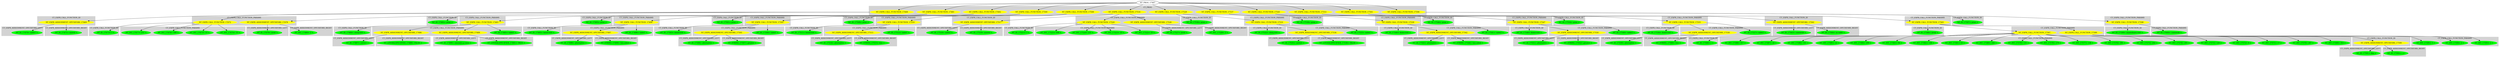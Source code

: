 digraph {

subgraph cluster0 {
 node [style=filled,color=white];
 style=filled;
 color=lightgrey;
 label = "CT_PROG";

"NT_EXPR_CALL_FUNCTION_17468"
 [fillcolor = yellow]
"NT_EXPR_CALL_FUNCTION_17481"
 [fillcolor = yellow]
"NT_EXPR_CALL_FUNCTION_17492"
 [fillcolor = yellow]
"NT_EXPR_CALL_FUNCTION_17500"
 [fillcolor = yellow]
"NT_EXPR_CALL_FUNCTION_17508"
 [fillcolor = yellow]
"NT_EXPR_CALL_FUNCTION_17516"
 [fillcolor = yellow]
"NT_EXPR_CALL_FUNCTION_17529"
 [fillcolor = yellow]
"NT_EXPR_CALL_FUNCTION_17537"
 [fillcolor = yellow]
"NT_EXPR_CALL_FUNCTION_17545"
 [fillcolor = yellow]
"NT_EXPR_CALL_FUNCTION_17553"
 [fillcolor = yellow]
"NT_EXPR_CALL_FUNCTION_17561"
 [fillcolor = yellow]
"NT_EXPR_CALL_FUNCTION_17596"
 [fillcolor = yellow]
}
"NT_PROG_17467"->"NT_EXPR_CALL_FUNCTION_17468"
subgraph cluster1 {
 node [style=filled,color=white];
 style=filled;
 color=lightgrey;
 label = "CT_EXPR_CALL_FUNCTION_ID";

"NT_EXPR_ASSIGNMENT_OPETATORS_17469"
 [fillcolor = yellow]
}
subgraph cluster2 {
 node [style=filled,color=white];
 style=filled;
 color=lightgrey;
 label = "CT_EXPR_CALL_FUNCTION_PARAMS";

"NT_EXPR_CALL_FUNCTION_17472"
 [fillcolor = yellow]
"NT_EXPR_ASSIGNMENT_OPETATORS_17478"
 [fillcolor = yellow]
}
"NT_EXPR_CALL_FUNCTION_17468"->"NT_EXPR_ASSIGNMENT_OPETATORS_17469"
subgraph cluster3 {
 node [style=filled,color=white];
 style=filled;
 color=lightgrey;
 label = "CT_EXPR_ASSIGNMENT_OPETATORS_LEFT";

"NT_ID_17470< table1 >"
 [fillcolor = green]
}
subgraph cluster4 {
 node [style=filled,color=white];
 style=filled;
 color=lightgrey;
 label = "CT_EXPR_ASSIGNMENT_OPETATORS_RIGHT";

"NT_ID_17471< matrix >"
 [fillcolor = green]
}
"NT_EXPR_ASSIGNMENT_OPETATORS_17469"->"NT_ID_17470< table1 >"
"NT_EXPR_ASSIGNMENT_OPETATORS_17469"->"NT_ID_17471< matrix >"
"NT_EXPR_CALL_FUNCTION_17468"->"NT_EXPR_CALL_FUNCTION_17472"
subgraph cluster5 {
 node [style=filled,color=white];
 style=filled;
 color=lightgrey;
 label = "CT_EXPR_CALL_FUNCTION_ID";

"NT_ID_17473< c >"
 [fillcolor = green]
}
subgraph cluster6 {
 node [style=filled,color=white];
 style=filled;
 color=lightgrey;
 label = "CT_EXPR_CALL_FUNCTION_PARAMS";

"NT_INT_17474< 33 >"
 [fillcolor = green]
"NT_INT_17475< 33 >"
 [fillcolor = green]
"NT_INT_17476< 508 >"
 [fillcolor = green]
"NT_INT_17477< 251 >"
 [fillcolor = green]
}
"NT_EXPR_CALL_FUNCTION_17472"->"NT_ID_17473< c >"
"NT_EXPR_CALL_FUNCTION_17472"->"NT_INT_17474< 33 >"
"NT_EXPR_CALL_FUNCTION_17472"->"NT_INT_17475< 33 >"
"NT_EXPR_CALL_FUNCTION_17472"->"NT_INT_17476< 508 >"
"NT_EXPR_CALL_FUNCTION_17472"->"NT_INT_17477< 251 >"
"NT_EXPR_CALL_FUNCTION_17468"->"NT_EXPR_ASSIGNMENT_OPETATORS_17478"
subgraph cluster7 {
 node [style=filled,color=white];
 style=filled;
 color=lightgrey;
 label = "CT_EXPR_ASSIGNMENT_OPETATORS_LEFT";

"NT_ID_17479< nrow >"
 [fillcolor = green]
}
subgraph cluster8 {
 node [style=filled,color=white];
 style=filled;
 color=lightgrey;
 label = "CT_EXPR_ASSIGNMENT_OPETATORS_RIGHT";

"NT_INT_17480< 2 >"
 [fillcolor = green]
}
"NT_EXPR_ASSIGNMENT_OPETATORS_17478"->"NT_ID_17479< nrow >"
"NT_EXPR_ASSIGNMENT_OPETATORS_17478"->"NT_INT_17480< 2 >"
"NT_PROG_17467"->"NT_EXPR_CALL_FUNCTION_17481"
subgraph cluster9 {
 node [style=filled,color=white];
 style=filled;
 color=lightgrey;
 label = "CT_EXPR_CALL_FUNCTION_ID";

"NT_ID_17482< print >"
 [fillcolor = green]
}
subgraph cluster10 {
 node [style=filled,color=white];
 style=filled;
 color=lightgrey;
 label = "CT_EXPR_CALL_FUNCTION_PARAMS";

"NT_EXPR_CALL_FUNCTION_17483"
 [fillcolor = yellow]
}
"NT_EXPR_CALL_FUNCTION_17481"->"NT_ID_17482< print >"
"NT_EXPR_CALL_FUNCTION_17481"->"NT_EXPR_CALL_FUNCTION_17483"
subgraph cluster11 {
 node [style=filled,color=white];
 style=filled;
 color=lightgrey;
 label = "CT_EXPR_CALL_FUNCTION_ID";

"NT_ID_17484< chisq.test >"
 [fillcolor = green]
}
subgraph cluster12 {
 node [style=filled,color=white];
 style=filled;
 color=lightgrey;
 label = "CT_EXPR_CALL_FUNCTION_PARAMS";

"NT_ID_17485< table1 >"
 [fillcolor = green]
"NT_EXPR_ASSIGNMENT_OPETATORS_17486"
 [fillcolor = yellow]
"NT_EXPR_ASSIGNMENT_OPETATORS_17489"
 [fillcolor = yellow]
}
"NT_EXPR_CALL_FUNCTION_17483"->"NT_ID_17484< chisq.test >"
"NT_EXPR_CALL_FUNCTION_17483"->"NT_ID_17485< table1 >"
"NT_EXPR_CALL_FUNCTION_17483"->"NT_EXPR_ASSIGNMENT_OPETATORS_17486"
subgraph cluster13 {
 node [style=filled,color=white];
 style=filled;
 color=lightgrey;
 label = "CT_EXPR_ASSIGNMENT_OPETATORS_LEFT";

"NT_ID_17487< correct >"
 [fillcolor = green]
}
subgraph cluster14 {
 node [style=filled,color=white];
 style=filled;
 color=lightgrey;
 label = "CT_EXPR_ASSIGNMENT_OPETATORS_RIGHT";

"NT_LITERALSPECIFIER_17488< FALSE >"
 [fillcolor = green]
}
"NT_EXPR_ASSIGNMENT_OPETATORS_17486"->"NT_ID_17487< correct >"
"NT_EXPR_ASSIGNMENT_OPETATORS_17486"->"NT_LITERALSPECIFIER_17488< FALSE >"
"NT_EXPR_CALL_FUNCTION_17483"->"NT_EXPR_ASSIGNMENT_OPETATORS_17489"
subgraph cluster15 {
 node [style=filled,color=white];
 style=filled;
 color=lightgrey;
 label = "CT_EXPR_ASSIGNMENT_OPETATORS_LEFT";

"NT_ID_17490< simulate.p.value >"
 [fillcolor = green]
}
subgraph cluster16 {
 node [style=filled,color=white];
 style=filled;
 color=lightgrey;
 label = "CT_EXPR_ASSIGNMENT_OPETATORS_RIGHT";

"NT_LITERALSPECIFIER_17491< TRUE >"
 [fillcolor = green]
}
"NT_EXPR_ASSIGNMENT_OPETATORS_17489"->"NT_ID_17490< simulate.p.value >"
"NT_EXPR_ASSIGNMENT_OPETATORS_17489"->"NT_LITERALSPECIFIER_17491< TRUE >"
"NT_PROG_17467"->"NT_EXPR_CALL_FUNCTION_17492"
subgraph cluster17 {
 node [style=filled,color=white];
 style=filled;
 color=lightgrey;
 label = "CT_EXPR_CALL_FUNCTION_ID";

"NT_ID_17493< print >"
 [fillcolor = green]
}
subgraph cluster18 {
 node [style=filled,color=white];
 style=filled;
 color=lightgrey;
 label = "CT_EXPR_CALL_FUNCTION_PARAMS";

"NT_EXPR_CALL_FUNCTION_17494"
 [fillcolor = yellow]
}
"NT_EXPR_CALL_FUNCTION_17492"->"NT_ID_17493< print >"
"NT_EXPR_CALL_FUNCTION_17492"->"NT_EXPR_CALL_FUNCTION_17494"
subgraph cluster19 {
 node [style=filled,color=white];
 style=filled;
 color=lightgrey;
 label = "CT_EXPR_CALL_FUNCTION_ID";

"NT_ID_17495< fisher.test >"
 [fillcolor = green]
}
subgraph cluster20 {
 node [style=filled,color=white];
 style=filled;
 color=lightgrey;
 label = "CT_EXPR_CALL_FUNCTION_PARAMS";

"NT_ID_17496< table1 >"
 [fillcolor = green]
"NT_EXPR_ASSIGNMENT_OPETATORS_17497"
 [fillcolor = yellow]
}
"NT_EXPR_CALL_FUNCTION_17494"->"NT_ID_17495< fisher.test >"
"NT_EXPR_CALL_FUNCTION_17494"->"NT_ID_17496< table1 >"
"NT_EXPR_CALL_FUNCTION_17494"->"NT_EXPR_ASSIGNMENT_OPETATORS_17497"
subgraph cluster21 {
 node [style=filled,color=white];
 style=filled;
 color=lightgrey;
 label = "CT_EXPR_ASSIGNMENT_OPETATORS_LEFT";

"NT_ID_17498< alternative >"
 [fillcolor = green]
}
subgraph cluster22 {
 node [style=filled,color=white];
 style=filled;
 color=lightgrey;
 label = "CT_EXPR_ASSIGNMENT_OPETATORS_RIGHT";

"NT_STRING_17499< two.sided >"
 [fillcolor = green]
}
"NT_EXPR_ASSIGNMENT_OPETATORS_17497"->"NT_ID_17498< alternative >"
"NT_EXPR_ASSIGNMENT_OPETATORS_17497"->"NT_STRING_17499< two.sided >"
"NT_PROG_17467"->"NT_EXPR_CALL_FUNCTION_17500"
subgraph cluster23 {
 node [style=filled,color=white];
 style=filled;
 color=lightgrey;
 label = "CT_EXPR_CALL_FUNCTION_ID";

"NT_ID_17501< print >"
 [fillcolor = green]
}
subgraph cluster24 {
 node [style=filled,color=white];
 style=filled;
 color=lightgrey;
 label = "CT_EXPR_CALL_FUNCTION_PARAMS";

"NT_EXPR_CALL_FUNCTION_17502"
 [fillcolor = yellow]
}
"NT_EXPR_CALL_FUNCTION_17500"->"NT_ID_17501< print >"
"NT_EXPR_CALL_FUNCTION_17500"->"NT_EXPR_CALL_FUNCTION_17502"
subgraph cluster25 {
 node [style=filled,color=white];
 style=filled;
 color=lightgrey;
 label = "CT_EXPR_CALL_FUNCTION_ID";

"NT_ID_17503< fisher.test >"
 [fillcolor = green]
}
subgraph cluster26 {
 node [style=filled,color=white];
 style=filled;
 color=lightgrey;
 label = "CT_EXPR_CALL_FUNCTION_PARAMS";

"NT_ID_17504< table1 >"
 [fillcolor = green]
"NT_EXPR_ASSIGNMENT_OPETATORS_17505"
 [fillcolor = yellow]
}
"NT_EXPR_CALL_FUNCTION_17502"->"NT_ID_17503< fisher.test >"
"NT_EXPR_CALL_FUNCTION_17502"->"NT_ID_17504< table1 >"
"NT_EXPR_CALL_FUNCTION_17502"->"NT_EXPR_ASSIGNMENT_OPETATORS_17505"
subgraph cluster27 {
 node [style=filled,color=white];
 style=filled;
 color=lightgrey;
 label = "CT_EXPR_ASSIGNMENT_OPETATORS_LEFT";

"NT_ID_17506< alternative >"
 [fillcolor = green]
}
subgraph cluster28 {
 node [style=filled,color=white];
 style=filled;
 color=lightgrey;
 label = "CT_EXPR_ASSIGNMENT_OPETATORS_RIGHT";

"NT_STRING_17507< greater >"
 [fillcolor = green]
}
"NT_EXPR_ASSIGNMENT_OPETATORS_17505"->"NT_ID_17506< alternative >"
"NT_EXPR_ASSIGNMENT_OPETATORS_17505"->"NT_STRING_17507< greater >"
"NT_PROG_17467"->"NT_EXPR_CALL_FUNCTION_17508"
subgraph cluster29 {
 node [style=filled,color=white];
 style=filled;
 color=lightgrey;
 label = "CT_EXPR_CALL_FUNCTION_ID";

"NT_ID_17509< print >"
 [fillcolor = green]
}
subgraph cluster30 {
 node [style=filled,color=white];
 style=filled;
 color=lightgrey;
 label = "CT_EXPR_CALL_FUNCTION_PARAMS";

"NT_EXPR_CALL_FUNCTION_17510"
 [fillcolor = yellow]
}
"NT_EXPR_CALL_FUNCTION_17508"->"NT_ID_17509< print >"
"NT_EXPR_CALL_FUNCTION_17508"->"NT_EXPR_CALL_FUNCTION_17510"
subgraph cluster31 {
 node [style=filled,color=white];
 style=filled;
 color=lightgrey;
 label = "CT_EXPR_CALL_FUNCTION_ID";

"NT_ID_17511< fisher.test >"
 [fillcolor = green]
}
subgraph cluster32 {
 node [style=filled,color=white];
 style=filled;
 color=lightgrey;
 label = "CT_EXPR_CALL_FUNCTION_PARAMS";

"NT_ID_17512< table1 >"
 [fillcolor = green]
"NT_EXPR_ASSIGNMENT_OPETATORS_17513"
 [fillcolor = yellow]
}
"NT_EXPR_CALL_FUNCTION_17510"->"NT_ID_17511< fisher.test >"
"NT_EXPR_CALL_FUNCTION_17510"->"NT_ID_17512< table1 >"
"NT_EXPR_CALL_FUNCTION_17510"->"NT_EXPR_ASSIGNMENT_OPETATORS_17513"
subgraph cluster33 {
 node [style=filled,color=white];
 style=filled;
 color=lightgrey;
 label = "CT_EXPR_ASSIGNMENT_OPETATORS_LEFT";

"NT_ID_17514< alternative >"
 [fillcolor = green]
}
subgraph cluster34 {
 node [style=filled,color=white];
 style=filled;
 color=lightgrey;
 label = "CT_EXPR_ASSIGNMENT_OPETATORS_RIGHT";

"NT_STRING_17515< less >"
 [fillcolor = green]
}
"NT_EXPR_ASSIGNMENT_OPETATORS_17513"->"NT_ID_17514< alternative >"
"NT_EXPR_ASSIGNMENT_OPETATORS_17513"->"NT_STRING_17515< less >"
"NT_PROG_17467"->"NT_EXPR_CALL_FUNCTION_17516"
subgraph cluster35 {
 node [style=filled,color=white];
 style=filled;
 color=lightgrey;
 label = "CT_EXPR_CALL_FUNCTION_ID";

"NT_EXPR_ASSIGNMENT_OPETATORS_17517"
 [fillcolor = yellow]
}
subgraph cluster36 {
 node [style=filled,color=white];
 style=filled;
 color=lightgrey;
 label = "CT_EXPR_CALL_FUNCTION_PARAMS";

"NT_EXPR_CALL_FUNCTION_17520"
 [fillcolor = yellow]
"NT_EXPR_ASSIGNMENT_OPETATORS_17526"
 [fillcolor = yellow]
}
"NT_EXPR_CALL_FUNCTION_17516"->"NT_EXPR_ASSIGNMENT_OPETATORS_17517"
subgraph cluster37 {
 node [style=filled,color=white];
 style=filled;
 color=lightgrey;
 label = "CT_EXPR_ASSIGNMENT_OPETATORS_LEFT";

"NT_ID_17518< table2 >"
 [fillcolor = green]
}
subgraph cluster38 {
 node [style=filled,color=white];
 style=filled;
 color=lightgrey;
 label = "CT_EXPR_ASSIGNMENT_OPETATORS_RIGHT";

"NT_ID_17519< matrix >"
 [fillcolor = green]
}
"NT_EXPR_ASSIGNMENT_OPETATORS_17517"->"NT_ID_17518< table2 >"
"NT_EXPR_ASSIGNMENT_OPETATORS_17517"->"NT_ID_17519< matrix >"
"NT_EXPR_CALL_FUNCTION_17516"->"NT_EXPR_CALL_FUNCTION_17520"
subgraph cluster39 {
 node [style=filled,color=white];
 style=filled;
 color=lightgrey;
 label = "CT_EXPR_CALL_FUNCTION_ID";

"NT_ID_17521< c >"
 [fillcolor = green]
}
subgraph cluster40 {
 node [style=filled,color=white];
 style=filled;
 color=lightgrey;
 label = "CT_EXPR_CALL_FUNCTION_PARAMS";

"NT_INT_17522< 33 >"
 [fillcolor = green]
"NT_INT_17523< 33 >"
 [fillcolor = green]
"NT_INT_17524< 251 >"
 [fillcolor = green]
"NT_INT_17525< 508 >"
 [fillcolor = green]
}
"NT_EXPR_CALL_FUNCTION_17520"->"NT_ID_17521< c >"
"NT_EXPR_CALL_FUNCTION_17520"->"NT_INT_17522< 33 >"
"NT_EXPR_CALL_FUNCTION_17520"->"NT_INT_17523< 33 >"
"NT_EXPR_CALL_FUNCTION_17520"->"NT_INT_17524< 251 >"
"NT_EXPR_CALL_FUNCTION_17520"->"NT_INT_17525< 508 >"
"NT_EXPR_CALL_FUNCTION_17516"->"NT_EXPR_ASSIGNMENT_OPETATORS_17526"
subgraph cluster41 {
 node [style=filled,color=white];
 style=filled;
 color=lightgrey;
 label = "CT_EXPR_ASSIGNMENT_OPETATORS_LEFT";

"NT_ID_17527< nrow >"
 [fillcolor = green]
}
subgraph cluster42 {
 node [style=filled,color=white];
 style=filled;
 color=lightgrey;
 label = "CT_EXPR_ASSIGNMENT_OPETATORS_RIGHT";

"NT_INT_17528< 2 >"
 [fillcolor = green]
}
"NT_EXPR_ASSIGNMENT_OPETATORS_17526"->"NT_ID_17527< nrow >"
"NT_EXPR_ASSIGNMENT_OPETATORS_17526"->"NT_INT_17528< 2 >"
"NT_PROG_17467"->"NT_EXPR_CALL_FUNCTION_17529"
subgraph cluster43 {
 node [style=filled,color=white];
 style=filled;
 color=lightgrey;
 label = "CT_EXPR_CALL_FUNCTION_ID";

"NT_ID_17530< print >"
 [fillcolor = green]
}
subgraph cluster44 {
 node [style=filled,color=white];
 style=filled;
 color=lightgrey;
 label = "CT_EXPR_CALL_FUNCTION_PARAMS";

"NT_EXPR_CALL_FUNCTION_17531"
 [fillcolor = yellow]
}
"NT_EXPR_CALL_FUNCTION_17529"->"NT_ID_17530< print >"
"NT_EXPR_CALL_FUNCTION_17529"->"NT_EXPR_CALL_FUNCTION_17531"
subgraph cluster45 {
 node [style=filled,color=white];
 style=filled;
 color=lightgrey;
 label = "CT_EXPR_CALL_FUNCTION_ID";

"NT_ID_17532< chisq.test >"
 [fillcolor = green]
}
subgraph cluster46 {
 node [style=filled,color=white];
 style=filled;
 color=lightgrey;
 label = "CT_EXPR_CALL_FUNCTION_PARAMS";

"NT_ID_17533< table2 >"
 [fillcolor = green]
"NT_EXPR_ASSIGNMENT_OPETATORS_17534"
 [fillcolor = yellow]
}
"NT_EXPR_CALL_FUNCTION_17531"->"NT_ID_17532< chisq.test >"
"NT_EXPR_CALL_FUNCTION_17531"->"NT_ID_17533< table2 >"
"NT_EXPR_CALL_FUNCTION_17531"->"NT_EXPR_ASSIGNMENT_OPETATORS_17534"
subgraph cluster47 {
 node [style=filled,color=white];
 style=filled;
 color=lightgrey;
 label = "CT_EXPR_ASSIGNMENT_OPETATORS_LEFT";

"NT_ID_17535< correct >"
 [fillcolor = green]
}
subgraph cluster48 {
 node [style=filled,color=white];
 style=filled;
 color=lightgrey;
 label = "CT_EXPR_ASSIGNMENT_OPETATORS_RIGHT";

"NT_LITERALSPECIFIER_17536< FALSE >"
 [fillcolor = green]
}
"NT_EXPR_ASSIGNMENT_OPETATORS_17534"->"NT_ID_17535< correct >"
"NT_EXPR_ASSIGNMENT_OPETATORS_17534"->"NT_LITERALSPECIFIER_17536< FALSE >"
"NT_PROG_17467"->"NT_EXPR_CALL_FUNCTION_17537"
subgraph cluster49 {
 node [style=filled,color=white];
 style=filled;
 color=lightgrey;
 label = "CT_EXPR_CALL_FUNCTION_ID";

"NT_ID_17538< print >"
 [fillcolor = green]
}
subgraph cluster50 {
 node [style=filled,color=white];
 style=filled;
 color=lightgrey;
 label = "CT_EXPR_CALL_FUNCTION_PARAMS";

"NT_EXPR_CALL_FUNCTION_17539"
 [fillcolor = yellow]
}
"NT_EXPR_CALL_FUNCTION_17537"->"NT_ID_17538< print >"
"NT_EXPR_CALL_FUNCTION_17537"->"NT_EXPR_CALL_FUNCTION_17539"
subgraph cluster51 {
 node [style=filled,color=white];
 style=filled;
 color=lightgrey;
 label = "CT_EXPR_CALL_FUNCTION_ID";

"NT_ID_17540< fisher.test >"
 [fillcolor = green]
}
subgraph cluster52 {
 node [style=filled,color=white];
 style=filled;
 color=lightgrey;
 label = "CT_EXPR_CALL_FUNCTION_PARAMS";

"NT_ID_17541< table2 >"
 [fillcolor = green]
"NT_EXPR_ASSIGNMENT_OPETATORS_17542"
 [fillcolor = yellow]
}
"NT_EXPR_CALL_FUNCTION_17539"->"NT_ID_17540< fisher.test >"
"NT_EXPR_CALL_FUNCTION_17539"->"NT_ID_17541< table2 >"
"NT_EXPR_CALL_FUNCTION_17539"->"NT_EXPR_ASSIGNMENT_OPETATORS_17542"
subgraph cluster53 {
 node [style=filled,color=white];
 style=filled;
 color=lightgrey;
 label = "CT_EXPR_ASSIGNMENT_OPETATORS_LEFT";

"NT_ID_17543< alternative >"
 [fillcolor = green]
}
subgraph cluster54 {
 node [style=filled,color=white];
 style=filled;
 color=lightgrey;
 label = "CT_EXPR_ASSIGNMENT_OPETATORS_RIGHT";

"NT_STRING_17544< two.sided >"
 [fillcolor = green]
}
"NT_EXPR_ASSIGNMENT_OPETATORS_17542"->"NT_ID_17543< alternative >"
"NT_EXPR_ASSIGNMENT_OPETATORS_17542"->"NT_STRING_17544< two.sided >"
"NT_PROG_17467"->"NT_EXPR_CALL_FUNCTION_17545"
subgraph cluster55 {
 node [style=filled,color=white];
 style=filled;
 color=lightgrey;
 label = "CT_EXPR_CALL_FUNCTION_ID";

"NT_ID_17546< print >"
 [fillcolor = green]
}
subgraph cluster56 {
 node [style=filled,color=white];
 style=filled;
 color=lightgrey;
 label = "CT_EXPR_CALL_FUNCTION_PARAMS";

"NT_EXPR_CALL_FUNCTION_17547"
 [fillcolor = yellow]
}
"NT_EXPR_CALL_FUNCTION_17545"->"NT_ID_17546< print >"
"NT_EXPR_CALL_FUNCTION_17545"->"NT_EXPR_CALL_FUNCTION_17547"
subgraph cluster57 {
 node [style=filled,color=white];
 style=filled;
 color=lightgrey;
 label = "CT_EXPR_CALL_FUNCTION_ID";

"NT_ID_17548< fisher.test >"
 [fillcolor = green]
}
subgraph cluster58 {
 node [style=filled,color=white];
 style=filled;
 color=lightgrey;
 label = "CT_EXPR_CALL_FUNCTION_PARAMS";

"NT_ID_17549< table2 >"
 [fillcolor = green]
"NT_EXPR_ASSIGNMENT_OPETATORS_17550"
 [fillcolor = yellow]
}
"NT_EXPR_CALL_FUNCTION_17547"->"NT_ID_17548< fisher.test >"
"NT_EXPR_CALL_FUNCTION_17547"->"NT_ID_17549< table2 >"
"NT_EXPR_CALL_FUNCTION_17547"->"NT_EXPR_ASSIGNMENT_OPETATORS_17550"
subgraph cluster59 {
 node [style=filled,color=white];
 style=filled;
 color=lightgrey;
 label = "CT_EXPR_ASSIGNMENT_OPETATORS_LEFT";

"NT_ID_17551< alternative >"
 [fillcolor = green]
}
subgraph cluster60 {
 node [style=filled,color=white];
 style=filled;
 color=lightgrey;
 label = "CT_EXPR_ASSIGNMENT_OPETATORS_RIGHT";

"NT_STRING_17552< greater >"
 [fillcolor = green]
}
"NT_EXPR_ASSIGNMENT_OPETATORS_17550"->"NT_ID_17551< alternative >"
"NT_EXPR_ASSIGNMENT_OPETATORS_17550"->"NT_STRING_17552< greater >"
"NT_PROG_17467"->"NT_EXPR_CALL_FUNCTION_17553"
subgraph cluster61 {
 node [style=filled,color=white];
 style=filled;
 color=lightgrey;
 label = "CT_EXPR_CALL_FUNCTION_ID";

"NT_ID_17554< print >"
 [fillcolor = green]
}
subgraph cluster62 {
 node [style=filled,color=white];
 style=filled;
 color=lightgrey;
 label = "CT_EXPR_CALL_FUNCTION_PARAMS";

"NT_EXPR_CALL_FUNCTION_17555"
 [fillcolor = yellow]
}
"NT_EXPR_CALL_FUNCTION_17553"->"NT_ID_17554< print >"
"NT_EXPR_CALL_FUNCTION_17553"->"NT_EXPR_CALL_FUNCTION_17555"
subgraph cluster63 {
 node [style=filled,color=white];
 style=filled;
 color=lightgrey;
 label = "CT_EXPR_CALL_FUNCTION_ID";

"NT_ID_17556< fisher.test >"
 [fillcolor = green]
}
subgraph cluster64 {
 node [style=filled,color=white];
 style=filled;
 color=lightgrey;
 label = "CT_EXPR_CALL_FUNCTION_PARAMS";

"NT_ID_17557< table2 >"
 [fillcolor = green]
"NT_EXPR_ASSIGNMENT_OPETATORS_17558"
 [fillcolor = yellow]
}
"NT_EXPR_CALL_FUNCTION_17555"->"NT_ID_17556< fisher.test >"
"NT_EXPR_CALL_FUNCTION_17555"->"NT_ID_17557< table2 >"
"NT_EXPR_CALL_FUNCTION_17555"->"NT_EXPR_ASSIGNMENT_OPETATORS_17558"
subgraph cluster65 {
 node [style=filled,color=white];
 style=filled;
 color=lightgrey;
 label = "CT_EXPR_ASSIGNMENT_OPETATORS_LEFT";

"NT_ID_17559< alternative >"
 [fillcolor = green]
}
subgraph cluster66 {
 node [style=filled,color=white];
 style=filled;
 color=lightgrey;
 label = "CT_EXPR_ASSIGNMENT_OPETATORS_RIGHT";

"NT_STRING_17560< less >"
 [fillcolor = green]
}
"NT_EXPR_ASSIGNMENT_OPETATORS_17558"->"NT_ID_17559< alternative >"
"NT_EXPR_ASSIGNMENT_OPETATORS_17558"->"NT_STRING_17560< less >"
"NT_PROG_17467"->"NT_EXPR_CALL_FUNCTION_17561"
subgraph cluster67 {
 node [style=filled,color=white];
 style=filled;
 color=lightgrey;
 label = "CT_EXPR_CALL_FUNCTION_ID";

"NT_EXPR_ASSIGNMENT_OPETATORS_17562"
 [fillcolor = yellow]
}
subgraph cluster68 {
 node [style=filled,color=white];
 style=filled;
 color=lightgrey;
 label = "CT_EXPR_CALL_FUNCTION_PARAMS";

"NT_EXPR_CALL_FUNCTION_17565"
 [fillcolor = yellow]
}
"NT_EXPR_CALL_FUNCTION_17561"->"NT_EXPR_ASSIGNMENT_OPETATORS_17562"
subgraph cluster69 {
 node [style=filled,color=white];
 style=filled;
 color=lightgrey;
 label = "CT_EXPR_ASSIGNMENT_OPETATORS_LEFT";

"NT_ID_17563< contintab >"
 [fillcolor = green]
}
subgraph cluster70 {
 node [style=filled,color=white];
 style=filled;
 color=lightgrey;
 label = "CT_EXPR_ASSIGNMENT_OPETATORS_RIGHT";

"NT_ID_17564< as.table >"
 [fillcolor = green]
}
"NT_EXPR_ASSIGNMENT_OPETATORS_17562"->"NT_ID_17563< contintab >"
"NT_EXPR_ASSIGNMENT_OPETATORS_17562"->"NT_ID_17564< as.table >"
"NT_EXPR_CALL_FUNCTION_17561"->"NT_EXPR_CALL_FUNCTION_17565"
subgraph cluster71 {
 node [style=filled,color=white];
 style=filled;
 color=lightgrey;
 label = "CT_EXPR_CALL_FUNCTION_ID";

"NT_ID_17566< array >"
 [fillcolor = green]
}
subgraph cluster72 {
 node [style=filled,color=white];
 style=filled;
 color=lightgrey;
 label = "CT_EXPR_CALL_FUNCTION_PARAMS";

"NT_EXPR_CALL_FUNCTION_17567"
 [fillcolor = yellow]
"NT_EXPR_CALL_FUNCTION_17589"
 [fillcolor = yellow]
}
"NT_EXPR_CALL_FUNCTION_17565"->"NT_ID_17566< array >"
"NT_EXPR_CALL_FUNCTION_17565"->"NT_EXPR_CALL_FUNCTION_17567"
subgraph cluster73 {
 node [style=filled,color=white];
 style=filled;
 color=lightgrey;
 label = "CT_EXPR_CALL_FUNCTION_ID";

"NT_ID_17568< c >"
 [fillcolor = green]
}
subgraph cluster74 {
 node [style=filled,color=white];
 style=filled;
 color=lightgrey;
 label = "CT_EXPR_CALL_FUNCTION_PARAMS";

"NT_INT_17569< 353 >"
 [fillcolor = green]
"NT_INT_17570< 207 >"
 [fillcolor = green]
"NT_INT_17571< 17 >"
 [fillcolor = green]
"NT_INT_17572< 8 >"
 [fillcolor = green]
"NT_INT_17573< 120 >"
 [fillcolor = green]
"NT_INT_17574< 205 >"
 [fillcolor = green]
"NT_INT_17575< 202 >"
 [fillcolor = green]
"NT_INT_17576< 391 >"
 [fillcolor = green]
"NT_INT_17577< 138 >"
 [fillcolor = green]
"NT_INT_17578< 279 >"
 [fillcolor = green]
"NT_INT_17579< 131 >"
 [fillcolor = green]
"NT_INT_17580< 244 >"
 [fillcolor = green]
"NT_INT_17581< 53 >"
 [fillcolor = green]
"NT_INT_17582< 138 >"
 [fillcolor = green]
"NT_INT_17583< 94 >"
 [fillcolor = green]
"NT_INT_17584< 299 >"
 [fillcolor = green]
"NT_INT_17585< 22 >"
 [fillcolor = green]
"NT_INT_17586< 351 >"
 [fillcolor = green]
"NT_INT_17587< 24 >"
 [fillcolor = green]
"NT_INT_17588< 317 >"
 [fillcolor = green]
}
"NT_EXPR_CALL_FUNCTION_17567"->"NT_ID_17568< c >"
"NT_EXPR_CALL_FUNCTION_17567"->"NT_INT_17569< 353 >"
"NT_EXPR_CALL_FUNCTION_17567"->"NT_INT_17570< 207 >"
"NT_EXPR_CALL_FUNCTION_17567"->"NT_INT_17571< 17 >"
"NT_EXPR_CALL_FUNCTION_17567"->"NT_INT_17572< 8 >"
"NT_EXPR_CALL_FUNCTION_17567"->"NT_INT_17573< 120 >"
"NT_EXPR_CALL_FUNCTION_17567"->"NT_INT_17574< 205 >"
"NT_EXPR_CALL_FUNCTION_17567"->"NT_INT_17575< 202 >"
"NT_EXPR_CALL_FUNCTION_17567"->"NT_INT_17576< 391 >"
"NT_EXPR_CALL_FUNCTION_17567"->"NT_INT_17577< 138 >"
"NT_EXPR_CALL_FUNCTION_17567"->"NT_INT_17578< 279 >"
"NT_EXPR_CALL_FUNCTION_17567"->"NT_INT_17579< 131 >"
"NT_EXPR_CALL_FUNCTION_17567"->"NT_INT_17580< 244 >"
"NT_EXPR_CALL_FUNCTION_17567"->"NT_INT_17581< 53 >"
"NT_EXPR_CALL_FUNCTION_17567"->"NT_INT_17582< 138 >"
"NT_EXPR_CALL_FUNCTION_17567"->"NT_INT_17583< 94 >"
"NT_EXPR_CALL_FUNCTION_17567"->"NT_INT_17584< 299 >"
"NT_EXPR_CALL_FUNCTION_17567"->"NT_INT_17585< 22 >"
"NT_EXPR_CALL_FUNCTION_17567"->"NT_INT_17586< 351 >"
"NT_EXPR_CALL_FUNCTION_17567"->"NT_INT_17587< 24 >"
"NT_EXPR_CALL_FUNCTION_17567"->"NT_INT_17588< 317 >"
"NT_EXPR_CALL_FUNCTION_17565"->"NT_EXPR_CALL_FUNCTION_17589"
subgraph cluster75 {
 node [style=filled,color=white];
 style=filled;
 color=lightgrey;
 label = "CT_EXPR_CALL_FUNCTION_ID";

"NT_EXPR_ASSIGNMENT_OPETATORS_17590"
 [fillcolor = yellow]
}
subgraph cluster76 {
 node [style=filled,color=white];
 style=filled;
 color=lightgrey;
 label = "CT_EXPR_CALL_FUNCTION_PARAMS";

"NT_INT_17593< 2 >"
 [fillcolor = green]
"NT_INT_17594< 2 >"
 [fillcolor = green]
"NT_INT_17595< 5 >"
 [fillcolor = green]
}
"NT_EXPR_CALL_FUNCTION_17589"->"NT_EXPR_ASSIGNMENT_OPETATORS_17590"
subgraph cluster77 {
 node [style=filled,color=white];
 style=filled;
 color=lightgrey;
 label = "CT_EXPR_ASSIGNMENT_OPETATORS_LEFT";

"NT_ID_17591< dim >"
 [fillcolor = green]
}
subgraph cluster78 {
 node [style=filled,color=white];
 style=filled;
 color=lightgrey;
 label = "CT_EXPR_ASSIGNMENT_OPETATORS_RIGHT";

"NT_ID_17592< c >"
 [fillcolor = green]
}
"NT_EXPR_ASSIGNMENT_OPETATORS_17590"->"NT_ID_17591< dim >"
"NT_EXPR_ASSIGNMENT_OPETATORS_17590"->"NT_ID_17592< c >"
"NT_EXPR_CALL_FUNCTION_17589"->"NT_INT_17593< 2 >"
"NT_EXPR_CALL_FUNCTION_17589"->"NT_INT_17594< 2 >"
"NT_EXPR_CALL_FUNCTION_17589"->"NT_INT_17595< 5 >"
"NT_PROG_17467"->"NT_EXPR_CALL_FUNCTION_17596"
subgraph cluster79 {
 node [style=filled,color=white];
 style=filled;
 color=lightgrey;
 label = "CT_EXPR_CALL_FUNCTION_ID";

"NT_ID_17597< print >"
 [fillcolor = green]
}
subgraph cluster80 {
 node [style=filled,color=white];
 style=filled;
 color=lightgrey;
 label = "CT_EXPR_CALL_FUNCTION_PARAMS";

"NT_EXPR_CALL_FUNCTION_17598"
 [fillcolor = yellow]
}
"NT_EXPR_CALL_FUNCTION_17596"->"NT_ID_17597< print >"
"NT_EXPR_CALL_FUNCTION_17596"->"NT_EXPR_CALL_FUNCTION_17598"
subgraph cluster81 {
 node [style=filled,color=white];
 style=filled;
 color=lightgrey;
 label = "CT_EXPR_CALL_FUNCTION_ID";

"NT_ID_17599< mantelhaen.test >"
 [fillcolor = green]
}
subgraph cluster82 {
 node [style=filled,color=white];
 style=filled;
 color=lightgrey;
 label = "CT_EXPR_CALL_FUNCTION_PARAMS";

"NT_ID_17600< contintab >"
 [fillcolor = green]
}
"NT_EXPR_CALL_FUNCTION_17598"->"NT_ID_17599< mantelhaen.test >"
"NT_EXPR_CALL_FUNCTION_17598"->"NT_ID_17600< contintab >"
}
